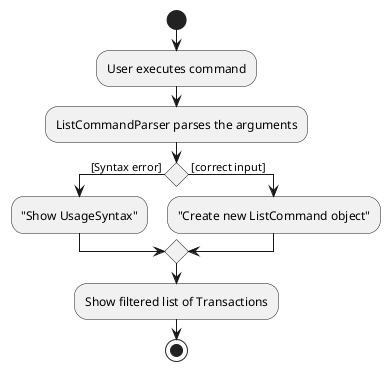 @startuml
start
:User executes command;
:ListCommandParser parses the arguments;
if () then ([Syntax error] )
    :"Show UsageSyntax";
else ( [correct input])
    :"Create new ListCommand object";
endif
:Show filtered list of Transactions;
stop
@enduml
